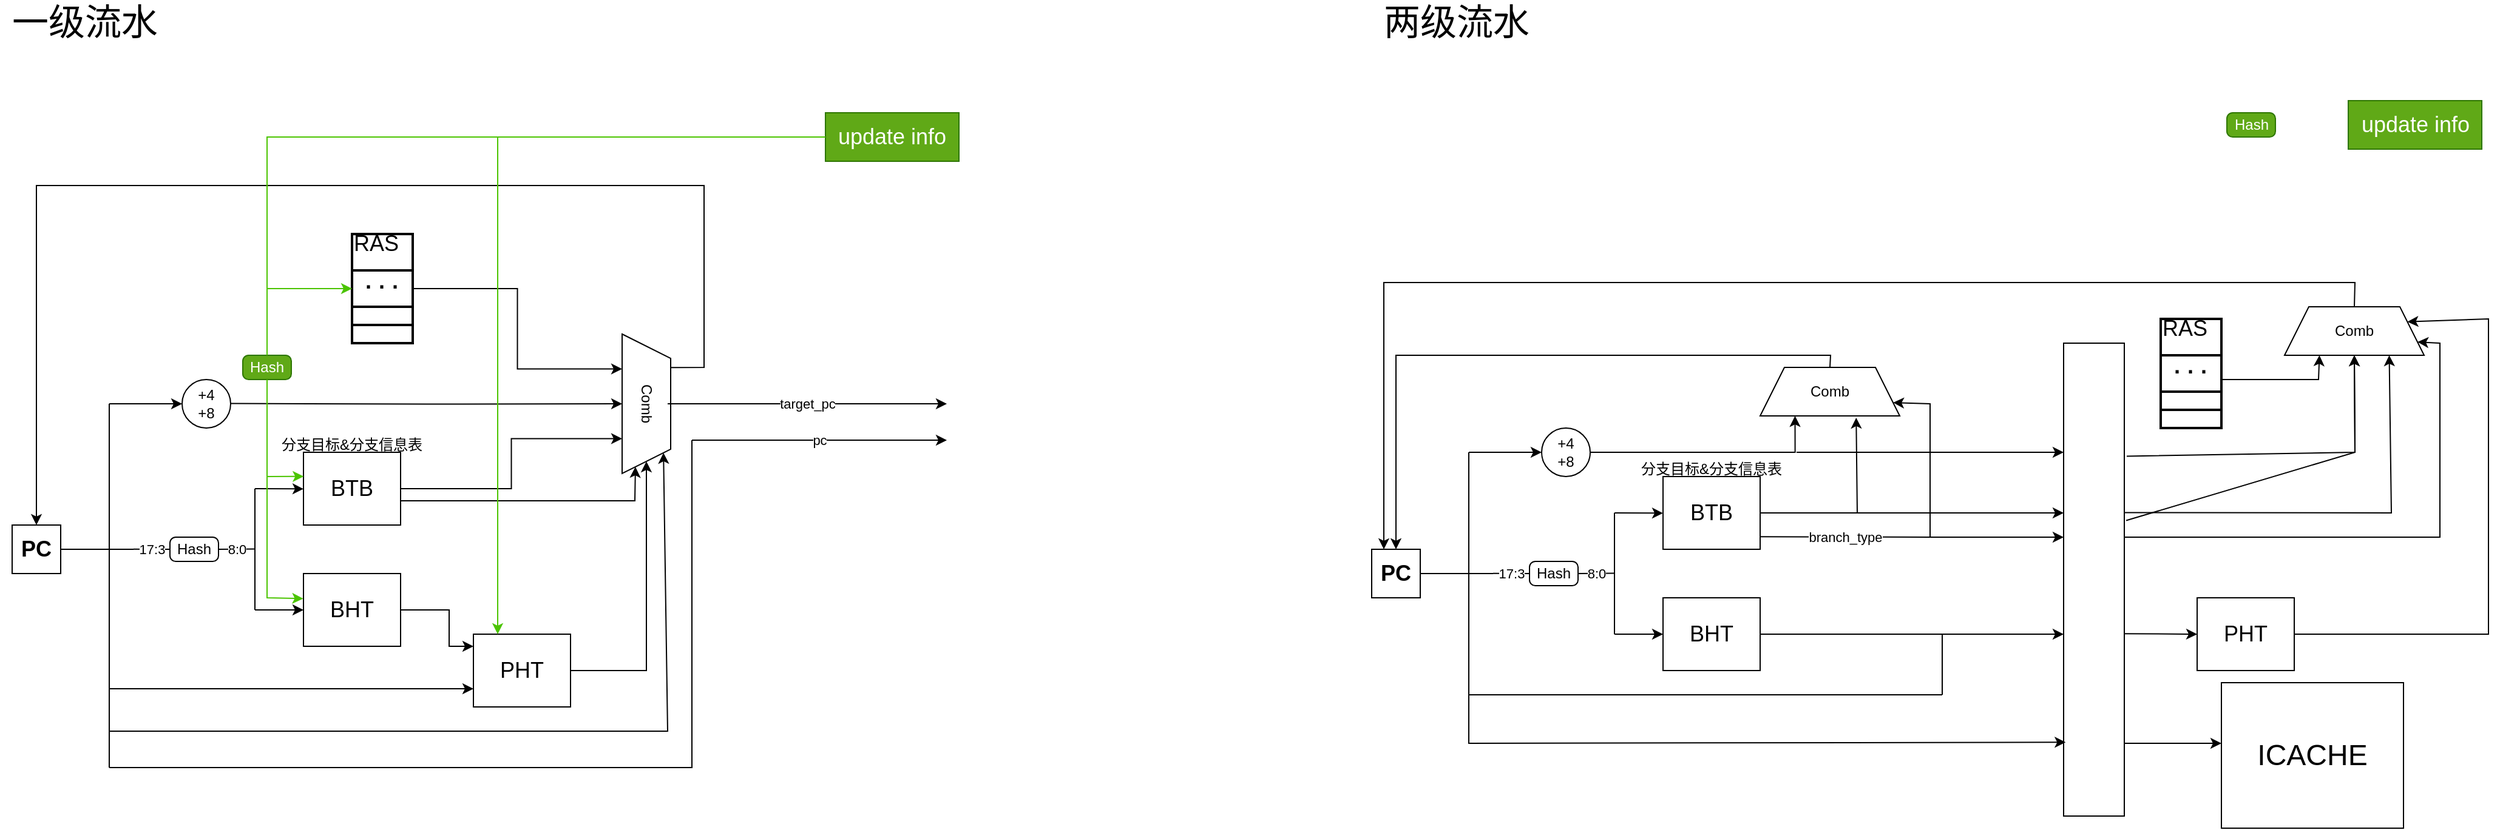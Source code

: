 <mxfile version="22.0.3" type="device">
  <diagram name="第 1 页" id="RDvXfn9-pOGlmbp0XaH7">
    <mxGraphModel dx="1206" dy="809" grid="1" gridSize="10" guides="1" tooltips="1" connect="1" arrows="1" fold="1" page="1" pageScale="1" pageWidth="1169" pageHeight="827" math="0" shadow="0">
      <root>
        <mxCell id="0" />
        <mxCell id="1" parent="0" />
        <mxCell id="-JBlQ_L1YeI0VU0V-A_F-47" value="" style="whiteSpace=wrap;html=1;" parent="1" vertex="1">
          <mxGeometry x="1770" y="330" width="50" height="390" as="geometry" />
        </mxCell>
        <mxCell id="ndIC5I_AzJB35ycjIniY-1" value="Hash" style="rounded=1;whiteSpace=wrap;html=1;arcSize=24;" parent="1" vertex="1">
          <mxGeometry x="210" y="490" width="40" height="20" as="geometry" />
        </mxCell>
        <mxCell id="lLi_zGoqGOGHD6lAQ_5c-2" value="PC" style="rounded=0;whiteSpace=wrap;html=1;fontSize=18;fontStyle=1" parent="1" vertex="1">
          <mxGeometry x="80" y="480" width="40" height="40" as="geometry" />
        </mxCell>
        <mxCell id="UtAcnQN8ZZuXLheafs30-14" style="edgeStyle=orthogonalEdgeStyle;rounded=0;orthogonalLoop=1;jettySize=auto;html=1;entryX=0.75;entryY=1;entryDx=0;entryDy=0;" parent="1" source="lLi_zGoqGOGHD6lAQ_5c-4" target="lLi_zGoqGOGHD6lAQ_5c-93" edge="1">
          <mxGeometry relative="1" as="geometry" />
        </mxCell>
        <mxCell id="lLi_zGoqGOGHD6lAQ_5c-4" value="BTB" style="rounded=0;whiteSpace=wrap;html=1;fontSize=18;" parent="1" vertex="1">
          <mxGeometry x="320" y="420" width="80" height="60" as="geometry" />
        </mxCell>
        <mxCell id="lLi_zGoqGOGHD6lAQ_5c-6" value="BHT" style="rounded=0;whiteSpace=wrap;html=1;fontSize=18;" parent="1" vertex="1">
          <mxGeometry x="320" y="520" width="80" height="60" as="geometry" />
        </mxCell>
        <mxCell id="lLi_zGoqGOGHD6lAQ_5c-13" value="8:0" style="endArrow=none;html=1;rounded=0;exitX=1;exitY=0.5;exitDx=0;exitDy=0;" parent="1" source="ndIC5I_AzJB35ycjIniY-1" edge="1">
          <mxGeometry width="50" height="50" relative="1" as="geometry">
            <mxPoint x="230" y="500" as="sourcePoint" />
            <mxPoint x="280" y="499.71" as="targetPoint" />
          </mxGeometry>
        </mxCell>
        <mxCell id="lLi_zGoqGOGHD6lAQ_5c-67" value="" style="group" parent="1" vertex="1" connectable="0">
          <mxGeometry x="360" y="240" width="50" height="90" as="geometry" />
        </mxCell>
        <mxCell id="lLi_zGoqGOGHD6lAQ_5c-61" value="" style="rounded=0;whiteSpace=wrap;html=1;fontSize=18;strokeWidth=2;" parent="lLi_zGoqGOGHD6lAQ_5c-67" vertex="1">
          <mxGeometry width="50" height="90" as="geometry" />
        </mxCell>
        <mxCell id="lLi_zGoqGOGHD6lAQ_5c-62" value="" style="edgeStyle=none;orthogonalLoop=1;jettySize=auto;html=1;rounded=0;endArrow=none;endFill=0;strokeWidth=2;" parent="lLi_zGoqGOGHD6lAQ_5c-67" edge="1">
          <mxGeometry width="80" relative="1" as="geometry">
            <mxPoint y="60.0" as="sourcePoint" />
            <mxPoint x="50" y="60.0" as="targetPoint" />
            <Array as="points" />
          </mxGeometry>
        </mxCell>
        <mxCell id="lLi_zGoqGOGHD6lAQ_5c-63" value="" style="edgeStyle=none;orthogonalLoop=1;jettySize=auto;html=1;rounded=0;endArrow=none;endFill=0;strokeWidth=2;" parent="lLi_zGoqGOGHD6lAQ_5c-67" edge="1">
          <mxGeometry width="80" relative="1" as="geometry">
            <mxPoint y="75.0" as="sourcePoint" />
            <mxPoint x="50" y="75.0" as="targetPoint" />
            <Array as="points" />
          </mxGeometry>
        </mxCell>
        <mxCell id="lLi_zGoqGOGHD6lAQ_5c-64" value="" style="edgeStyle=none;orthogonalLoop=1;jettySize=auto;html=1;rounded=0;endArrow=none;endFill=0;strokeWidth=2;" parent="lLi_zGoqGOGHD6lAQ_5c-67" edge="1">
          <mxGeometry width="80" relative="1" as="geometry">
            <mxPoint y="30.0" as="sourcePoint" />
            <mxPoint x="50" y="30.0" as="targetPoint" />
            <Array as="points" />
          </mxGeometry>
        </mxCell>
        <mxCell id="lLi_zGoqGOGHD6lAQ_5c-68" value="&lt;font style=&quot;font-size: 18px;&quot;&gt;RAS&lt;/font&gt;" style="text;strokeColor=none;align=center;fillColor=none;html=1;verticalAlign=middle;whiteSpace=wrap;rounded=0;" parent="lLi_zGoqGOGHD6lAQ_5c-67" vertex="1">
          <mxGeometry width="40" height="15.0" as="geometry" />
        </mxCell>
        <mxCell id="lLi_zGoqGOGHD6lAQ_5c-69" value="&lt;b style=&quot;font-size: 18px;&quot;&gt;&lt;font style=&quot;font-size: 18px;&quot;&gt;· · ·&lt;/font&gt;&lt;/b&gt;" style="text;align=center;html=1;verticalAlign=middle;whiteSpace=wrap;rounded=0;fontSize=18;" parent="lLi_zGoqGOGHD6lAQ_5c-67" vertex="1">
          <mxGeometry x="10" y="40" width="30" height="8" as="geometry" />
        </mxCell>
        <mxCell id="lLi_zGoqGOGHD6lAQ_5c-93" value="Comb" style="shape=trapezoid;perimeter=trapezoidPerimeter;whiteSpace=wrap;html=1;fixedSize=1;size=20;rotation=90;" parent="1" vertex="1">
          <mxGeometry x="545" y="360" width="115" height="40" as="geometry" />
        </mxCell>
        <mxCell id="UtAcnQN8ZZuXLheafs30-15" style="edgeStyle=orthogonalEdgeStyle;rounded=0;orthogonalLoop=1;jettySize=auto;html=1;entryX=1;entryY=0.5;entryDx=0;entryDy=0;" parent="1" source="lLi_zGoqGOGHD6lAQ_5c-103" target="lLi_zGoqGOGHD6lAQ_5c-93" edge="1">
          <mxGeometry relative="1" as="geometry" />
        </mxCell>
        <mxCell id="lLi_zGoqGOGHD6lAQ_5c-103" value="&lt;font style=&quot;font-size: 18px;&quot;&gt;PHT&lt;/font&gt;" style="rounded=0;whiteSpace=wrap;html=1;fontSize=18;" parent="1" vertex="1">
          <mxGeometry x="460" y="570" width="80" height="60" as="geometry" />
        </mxCell>
        <mxCell id="lLi_zGoqGOGHD6lAQ_5c-113" value="分支目标&amp;amp;分支信息表" style="text;strokeColor=none;align=center;fillColor=none;html=1;verticalAlign=middle;whiteSpace=wrap;rounded=0;" parent="1" vertex="1">
          <mxGeometry x="300" y="404" width="120" height="20" as="geometry" />
        </mxCell>
        <mxCell id="lLi_zGoqGOGHD6lAQ_5c-128" value="&lt;font style=&quot;font-size: 18px;&quot;&gt;update info&lt;/font&gt;" style="whiteSpace=wrap;html=1;fillColor=#60a917;fontColor=#ffffff;strokeColor=#2D7600;" parent="1" vertex="1">
          <mxGeometry x="750" y="140" width="110" height="40" as="geometry" />
        </mxCell>
        <mxCell id="lLi_zGoqGOGHD6lAQ_5c-138" value="Hash" style="rounded=1;whiteSpace=wrap;html=1;arcSize=24;fillColor=#60a917;fontColor=#ffffff;strokeColor=#2D7600;" parent="1" vertex="1">
          <mxGeometry x="270" y="340" width="40" height="20" as="geometry" />
        </mxCell>
        <mxCell id="ndIC5I_AzJB35ycjIniY-2" value="17:3" style="edgeStyle=none;orthogonalLoop=1;jettySize=auto;html=1;rounded=0;endArrow=none;endFill=0;entryX=0;entryY=0.5;entryDx=0;entryDy=0;" parent="1" target="ndIC5I_AzJB35ycjIniY-1" edge="1">
          <mxGeometry width="80" relative="1" as="geometry">
            <mxPoint x="180" y="499.93" as="sourcePoint" />
            <mxPoint x="200" y="499.93" as="targetPoint" />
            <Array as="points" />
          </mxGeometry>
        </mxCell>
        <mxCell id="UtAcnQN8ZZuXLheafs30-2" value="" style="edgeStyle=none;orthogonalLoop=1;jettySize=auto;html=1;rounded=0;endArrow=none;endFill=0;" parent="1" edge="1">
          <mxGeometry width="80" relative="1" as="geometry">
            <mxPoint x="160" y="500" as="sourcePoint" />
            <mxPoint x="180" y="500" as="targetPoint" />
            <Array as="points" />
          </mxGeometry>
        </mxCell>
        <mxCell id="UtAcnQN8ZZuXLheafs30-3" value="" style="edgeStyle=none;orthogonalLoop=1;jettySize=auto;html=1;rounded=0;endArrow=none;endFill=0;" parent="1" edge="1">
          <mxGeometry width="80" relative="1" as="geometry">
            <mxPoint x="280" y="550" as="sourcePoint" />
            <mxPoint x="280" y="450" as="targetPoint" />
            <Array as="points" />
          </mxGeometry>
        </mxCell>
        <mxCell id="UtAcnQN8ZZuXLheafs30-4" value="" style="edgeStyle=none;orthogonalLoop=1;jettySize=auto;html=1;rounded=0;entryX=0;entryY=0.5;entryDx=0;entryDy=0;" parent="1" target="lLi_zGoqGOGHD6lAQ_5c-6" edge="1">
          <mxGeometry width="80" relative="1" as="geometry">
            <mxPoint x="280" y="550" as="sourcePoint" />
            <mxPoint x="250" y="549.6" as="targetPoint" />
            <Array as="points" />
          </mxGeometry>
        </mxCell>
        <mxCell id="UtAcnQN8ZZuXLheafs30-5" value="" style="edgeStyle=none;orthogonalLoop=1;jettySize=auto;html=1;rounded=0;entryX=0;entryY=0.5;entryDx=0;entryDy=0;" parent="1" edge="1">
          <mxGeometry width="80" relative="1" as="geometry">
            <mxPoint x="280" y="450" as="sourcePoint" />
            <mxPoint x="320" y="450.2" as="targetPoint" />
            <Array as="points" />
          </mxGeometry>
        </mxCell>
        <mxCell id="UtAcnQN8ZZuXLheafs30-6" value="" style="edgeStyle=none;orthogonalLoop=1;jettySize=auto;html=1;rounded=0;endArrow=none;endFill=0;" parent="1" edge="1">
          <mxGeometry width="80" relative="1" as="geometry">
            <mxPoint x="160" y="500" as="sourcePoint" />
            <mxPoint x="120" y="500" as="targetPoint" />
            <Array as="points" />
          </mxGeometry>
        </mxCell>
        <mxCell id="UtAcnQN8ZZuXLheafs30-7" value="" style="edgeStyle=none;orthogonalLoop=1;jettySize=auto;html=1;rounded=0;endArrow=none;endFill=0;" parent="1" edge="1">
          <mxGeometry width="80" relative="1" as="geometry">
            <mxPoint x="160" y="380" as="sourcePoint" />
            <mxPoint x="160" y="680" as="targetPoint" />
            <Array as="points" />
          </mxGeometry>
        </mxCell>
        <mxCell id="UtAcnQN8ZZuXLheafs30-8" value="" style="edgeStyle=none;orthogonalLoop=1;jettySize=auto;html=1;rounded=0;" parent="1" edge="1">
          <mxGeometry width="80" relative="1" as="geometry">
            <mxPoint x="400" y="550" as="sourcePoint" />
            <mxPoint x="460" y="580" as="targetPoint" />
            <Array as="points">
              <mxPoint x="440" y="550" />
              <mxPoint x="440" y="580" />
            </Array>
          </mxGeometry>
        </mxCell>
        <mxCell id="UtAcnQN8ZZuXLheafs30-10" value="" style="edgeStyle=none;orthogonalLoop=1;jettySize=auto;html=1;rounded=0;" parent="1" edge="1">
          <mxGeometry width="80" relative="1" as="geometry">
            <mxPoint x="160" y="380" as="sourcePoint" />
            <mxPoint x="220" y="380" as="targetPoint" />
            <Array as="points" />
          </mxGeometry>
        </mxCell>
        <mxCell id="UtAcnQN8ZZuXLheafs30-12" style="edgeStyle=orthogonalEdgeStyle;rounded=0;orthogonalLoop=1;jettySize=auto;html=1;entryX=0.5;entryY=1;entryDx=0;entryDy=0;" parent="1" target="lLi_zGoqGOGHD6lAQ_5c-93" edge="1">
          <mxGeometry relative="1" as="geometry">
            <mxPoint x="580" y="379.75" as="targetPoint" />
            <mxPoint x="260" y="379.75" as="sourcePoint" />
          </mxGeometry>
        </mxCell>
        <mxCell id="UtAcnQN8ZZuXLheafs30-11" value="+4&lt;br&gt;+8" style="ellipse;whiteSpace=wrap;html=1;aspect=fixed;" parent="1" vertex="1">
          <mxGeometry x="220" y="360" width="40" height="40" as="geometry" />
        </mxCell>
        <mxCell id="UtAcnQN8ZZuXLheafs30-13" style="edgeStyle=orthogonalEdgeStyle;rounded=0;orthogonalLoop=1;jettySize=auto;html=1;entryX=0.25;entryY=1;entryDx=0;entryDy=0;" parent="1" source="lLi_zGoqGOGHD6lAQ_5c-61" target="lLi_zGoqGOGHD6lAQ_5c-93" edge="1">
          <mxGeometry relative="1" as="geometry" />
        </mxCell>
        <mxCell id="UtAcnQN8ZZuXLheafs30-16" value="" style="edgeStyle=none;orthogonalLoop=1;jettySize=auto;html=1;rounded=0;entryX=1;entryY=0.75;entryDx=0;entryDy=0;" parent="1" target="lLi_zGoqGOGHD6lAQ_5c-93" edge="1">
          <mxGeometry width="80" relative="1" as="geometry">
            <mxPoint x="400" y="460" as="sourcePoint" />
            <mxPoint x="480" y="460" as="targetPoint" />
            <Array as="points">
              <mxPoint x="593" y="460" />
            </Array>
          </mxGeometry>
        </mxCell>
        <mxCell id="UtAcnQN8ZZuXLheafs30-17" value="" style="edgeStyle=none;orthogonalLoop=1;jettySize=auto;html=1;rounded=0;entryX=1;entryY=0;entryDx=0;entryDy=0;" parent="1" target="lLi_zGoqGOGHD6lAQ_5c-93" edge="1">
          <mxGeometry width="80" relative="1" as="geometry">
            <mxPoint x="160" y="650" as="sourcePoint" />
            <mxPoint x="170" y="630" as="targetPoint" />
            <Array as="points">
              <mxPoint x="620" y="650" />
            </Array>
          </mxGeometry>
        </mxCell>
        <mxCell id="UtAcnQN8ZZuXLheafs30-19" value="" style="edgeStyle=none;orthogonalLoop=1;jettySize=auto;html=1;rounded=0;exitX=0.24;exitY=-0.012;exitDx=0;exitDy=0;entryX=0.5;entryY=0;entryDx=0;entryDy=0;exitPerimeter=0;" parent="1" source="lLi_zGoqGOGHD6lAQ_5c-93" target="lLi_zGoqGOGHD6lAQ_5c-2" edge="1">
          <mxGeometry width="80" relative="1" as="geometry">
            <mxPoint x="650" y="430" as="sourcePoint" />
            <mxPoint x="100" y="340" as="targetPoint" />
            <Array as="points">
              <mxPoint x="650" y="350" />
              <mxPoint x="650" y="200" />
              <mxPoint x="100" y="200" />
            </Array>
          </mxGeometry>
        </mxCell>
        <mxCell id="UtAcnQN8ZZuXLheafs30-20" value="" style="endArrow=classic;html=1;rounded=0;fillColor=#a20025;strokeColor=#6F0000;strokeWidth=5;exitX=0.5;exitY=0.75;exitDx=0;exitDy=0;exitPerimeter=0;opacity=0;" parent="1" source="lLi_zGoqGOGHD6lAQ_5c-2" edge="1">
          <mxGeometry width="50" height="50" relative="1" as="geometry">
            <mxPoint x="100" y="500" as="sourcePoint" />
            <mxPoint x="110" y="510" as="targetPoint" />
            <Array as="points">
              <mxPoint x="290" y="510" />
              <mxPoint x="290" y="560" />
              <mxPoint x="450" y="560" />
              <mxPoint x="450" y="610" />
              <mxPoint x="610" y="610" />
              <mxPoint x="610" y="360" />
              <mxPoint x="660" y="360" />
              <mxPoint x="660" y="210" />
              <mxPoint x="110" y="210" />
            </Array>
          </mxGeometry>
        </mxCell>
        <mxCell id="UtAcnQN8ZZuXLheafs30-23" value="" style="edgeStyle=none;orthogonalLoop=1;jettySize=auto;html=1;rounded=0;exitX=0;exitY=0.5;exitDx=0;exitDy=0;entryX=0;entryY=0.5;entryDx=0;entryDy=0;fillColor=#60a917;strokeColor=#4BC400;" parent="1" source="lLi_zGoqGOGHD6lAQ_5c-128" target="lLi_zGoqGOGHD6lAQ_5c-61" edge="1">
          <mxGeometry width="80" relative="1" as="geometry">
            <mxPoint x="580" y="140" as="sourcePoint" />
            <mxPoint x="290" y="320" as="targetPoint" />
            <Array as="points">
              <mxPoint x="290" y="160" />
              <mxPoint x="290" y="285" />
            </Array>
          </mxGeometry>
        </mxCell>
        <mxCell id="UtAcnQN8ZZuXLheafs30-24" value="" style="edgeStyle=none;orthogonalLoop=1;jettySize=auto;html=1;rounded=0;entryX=0.002;entryY=0.332;entryDx=0;entryDy=0;entryPerimeter=0;fillColor=#60a917;strokeColor=#4BC400;" parent="1" target="lLi_zGoqGOGHD6lAQ_5c-4" edge="1">
          <mxGeometry width="80" relative="1" as="geometry">
            <mxPoint x="290" y="360" as="sourcePoint" />
            <mxPoint x="390" y="310" as="targetPoint" />
            <Array as="points">
              <mxPoint x="290" y="440" />
            </Array>
          </mxGeometry>
        </mxCell>
        <mxCell id="UtAcnQN8ZZuXLheafs30-25" value="" style="edgeStyle=none;orthogonalLoop=1;jettySize=auto;html=1;rounded=0;entryX=-0.003;entryY=0.344;entryDx=0;entryDy=0;entryPerimeter=0;fillColor=#60a917;strokeColor=#4BC400;" parent="1" target="lLi_zGoqGOGHD6lAQ_5c-6" edge="1">
          <mxGeometry width="80" relative="1" as="geometry">
            <mxPoint x="290" y="440" as="sourcePoint" />
            <mxPoint x="330" y="450" as="targetPoint" />
            <Array as="points">
              <mxPoint x="290" y="540" />
            </Array>
          </mxGeometry>
        </mxCell>
        <mxCell id="UtAcnQN8ZZuXLheafs30-26" value="" style="edgeStyle=none;orthogonalLoop=1;jettySize=auto;html=1;rounded=0;entryX=0.25;entryY=0;entryDx=0;entryDy=0;fillColor=#60a917;strokeColor=#4BC400;" parent="1" target="lLi_zGoqGOGHD6lAQ_5c-103" edge="1">
          <mxGeometry width="80" relative="1" as="geometry">
            <mxPoint x="480" y="160" as="sourcePoint" />
            <mxPoint x="370" y="295" as="targetPoint" />
            <Array as="points" />
          </mxGeometry>
        </mxCell>
        <mxCell id="UtAcnQN8ZZuXLheafs30-27" value="target_pc" style="edgeStyle=none;orthogonalLoop=1;jettySize=auto;html=1;rounded=0;" parent="1" edge="1">
          <mxGeometry width="80" relative="1" as="geometry">
            <mxPoint x="620" y="380" as="sourcePoint" />
            <mxPoint x="850" y="380" as="targetPoint" />
            <Array as="points" />
          </mxGeometry>
        </mxCell>
        <mxCell id="UtAcnQN8ZZuXLheafs30-28" value="" style="edgeStyle=none;orthogonalLoop=1;jettySize=auto;html=1;rounded=0;endArrow=none;endFill=0;" parent="1" edge="1">
          <mxGeometry width="80" relative="1" as="geometry">
            <mxPoint x="160" y="680" as="sourcePoint" />
            <mxPoint x="640" y="410" as="targetPoint" />
            <Array as="points">
              <mxPoint x="640" y="680" />
            </Array>
          </mxGeometry>
        </mxCell>
        <mxCell id="UtAcnQN8ZZuXLheafs30-30" value="" style="edgeStyle=none;orthogonalLoop=1;jettySize=auto;html=1;rounded=0;endArrow=classic;endFill=1;entryX=0;entryY=0.75;entryDx=0;entryDy=0;" parent="1" target="lLi_zGoqGOGHD6lAQ_5c-103" edge="1">
          <mxGeometry width="80" relative="1" as="geometry">
            <mxPoint x="160" y="615" as="sourcePoint" />
            <mxPoint x="240" y="610" as="targetPoint" />
            <Array as="points" />
          </mxGeometry>
        </mxCell>
        <mxCell id="UtAcnQN8ZZuXLheafs30-31" value="pc" style="edgeStyle=none;orthogonalLoop=1;jettySize=auto;html=1;rounded=0;" parent="1" edge="1">
          <mxGeometry width="80" relative="1" as="geometry">
            <mxPoint x="640" y="410" as="sourcePoint" />
            <mxPoint x="850" y="410" as="targetPoint" />
            <Array as="points" />
          </mxGeometry>
        </mxCell>
        <mxCell id="ucKbbgJoVx4Ek9WTJv-t-1" value="" style="edgeStyle=none;orthogonalLoop=1;jettySize=auto;html=1;rounded=0;entryX=0.5;entryY=0;entryDx=0;entryDy=0;fillColor=#60a917;strokeColor=#4BC400;endArrow=none;endFill=0;" parent="1" target="lLi_zGoqGOGHD6lAQ_5c-138" edge="1">
          <mxGeometry width="80" relative="1" as="geometry">
            <mxPoint x="290" y="280" as="sourcePoint" />
            <mxPoint x="375" y="380" as="targetPoint" />
            <Array as="points" />
          </mxGeometry>
        </mxCell>
        <mxCell id="-JBlQ_L1YeI0VU0V-A_F-1" value="&lt;font style=&quot;font-size: 30px;&quot;&gt;一级流水&lt;/font&gt;" style="text;strokeColor=none;align=center;fillColor=none;html=1;verticalAlign=middle;whiteSpace=wrap;rounded=0;" parent="1" vertex="1">
          <mxGeometry x="70" y="50" width="140" height="30" as="geometry" />
        </mxCell>
        <mxCell id="-JBlQ_L1YeI0VU0V-A_F-2" value="Hash" style="rounded=1;whiteSpace=wrap;html=1;arcSize=24;" parent="1" vertex="1">
          <mxGeometry x="1330" y="510" width="40" height="20" as="geometry" />
        </mxCell>
        <mxCell id="-JBlQ_L1YeI0VU0V-A_F-3" value="PC" style="rounded=0;whiteSpace=wrap;html=1;fontSize=18;fontStyle=1" parent="1" vertex="1">
          <mxGeometry x="1200" y="500" width="40" height="40" as="geometry" />
        </mxCell>
        <mxCell id="-JBlQ_L1YeI0VU0V-A_F-5" value="BTB" style="rounded=0;whiteSpace=wrap;html=1;fontSize=18;" parent="1" vertex="1">
          <mxGeometry x="1440" y="440" width="80" height="60" as="geometry" />
        </mxCell>
        <mxCell id="-JBlQ_L1YeI0VU0V-A_F-6" value="BHT" style="rounded=0;whiteSpace=wrap;html=1;fontSize=18;" parent="1" vertex="1">
          <mxGeometry x="1440" y="540" width="80" height="60" as="geometry" />
        </mxCell>
        <mxCell id="-JBlQ_L1YeI0VU0V-A_F-7" value="8:0" style="endArrow=none;html=1;rounded=0;exitX=1;exitY=0.5;exitDx=0;exitDy=0;" parent="1" source="-JBlQ_L1YeI0VU0V-A_F-2" edge="1">
          <mxGeometry width="50" height="50" relative="1" as="geometry">
            <mxPoint x="1350" y="520" as="sourcePoint" />
            <mxPoint x="1400" y="519.71" as="targetPoint" />
          </mxGeometry>
        </mxCell>
        <mxCell id="-JBlQ_L1YeI0VU0V-A_F-8" value="" style="group" parent="1" vertex="1" connectable="0">
          <mxGeometry x="1850" y="310" width="50" height="90" as="geometry" />
        </mxCell>
        <mxCell id="-JBlQ_L1YeI0VU0V-A_F-9" value="" style="rounded=0;whiteSpace=wrap;html=1;fontSize=18;strokeWidth=2;" parent="-JBlQ_L1YeI0VU0V-A_F-8" vertex="1">
          <mxGeometry width="50" height="90" as="geometry" />
        </mxCell>
        <mxCell id="-JBlQ_L1YeI0VU0V-A_F-10" value="" style="edgeStyle=none;orthogonalLoop=1;jettySize=auto;html=1;rounded=0;endArrow=none;endFill=0;strokeWidth=2;" parent="-JBlQ_L1YeI0VU0V-A_F-8" edge="1">
          <mxGeometry width="80" relative="1" as="geometry">
            <mxPoint y="60.0" as="sourcePoint" />
            <mxPoint x="50" y="60.0" as="targetPoint" />
            <Array as="points" />
          </mxGeometry>
        </mxCell>
        <mxCell id="-JBlQ_L1YeI0VU0V-A_F-11" value="" style="edgeStyle=none;orthogonalLoop=1;jettySize=auto;html=1;rounded=0;endArrow=none;endFill=0;strokeWidth=2;" parent="-JBlQ_L1YeI0VU0V-A_F-8" edge="1">
          <mxGeometry width="80" relative="1" as="geometry">
            <mxPoint y="75.0" as="sourcePoint" />
            <mxPoint x="50" y="75.0" as="targetPoint" />
            <Array as="points" />
          </mxGeometry>
        </mxCell>
        <mxCell id="-JBlQ_L1YeI0VU0V-A_F-12" value="" style="edgeStyle=none;orthogonalLoop=1;jettySize=auto;html=1;rounded=0;endArrow=none;endFill=0;strokeWidth=2;" parent="-JBlQ_L1YeI0VU0V-A_F-8" edge="1">
          <mxGeometry width="80" relative="1" as="geometry">
            <mxPoint y="30.0" as="sourcePoint" />
            <mxPoint x="50" y="30.0" as="targetPoint" />
            <Array as="points" />
          </mxGeometry>
        </mxCell>
        <mxCell id="-JBlQ_L1YeI0VU0V-A_F-13" value="&lt;font style=&quot;font-size: 18px;&quot;&gt;RAS&lt;/font&gt;" style="text;strokeColor=none;align=center;fillColor=none;html=1;verticalAlign=middle;whiteSpace=wrap;rounded=0;" parent="-JBlQ_L1YeI0VU0V-A_F-8" vertex="1">
          <mxGeometry width="40" height="15.0" as="geometry" />
        </mxCell>
        <mxCell id="-JBlQ_L1YeI0VU0V-A_F-14" value="&lt;b style=&quot;font-size: 18px;&quot;&gt;&lt;font style=&quot;font-size: 18px;&quot;&gt;· · ·&lt;/font&gt;&lt;/b&gt;" style="text;align=center;html=1;verticalAlign=middle;whiteSpace=wrap;rounded=0;fontSize=18;" parent="-JBlQ_L1YeI0VU0V-A_F-8" vertex="1">
          <mxGeometry x="10" y="40" width="30" height="8" as="geometry" />
        </mxCell>
        <mxCell id="-JBlQ_L1YeI0VU0V-A_F-15" value="Comb" style="shape=trapezoid;perimeter=trapezoidPerimeter;whiteSpace=wrap;html=1;fixedSize=1;size=20;rotation=0;" parent="1" vertex="1">
          <mxGeometry x="1520" y="350" width="115" height="40" as="geometry" />
        </mxCell>
        <mxCell id="-JBlQ_L1YeI0VU0V-A_F-17" value="&lt;font style=&quot;font-size: 18px;&quot;&gt;PHT&lt;/font&gt;" style="rounded=0;whiteSpace=wrap;html=1;fontSize=18;" parent="1" vertex="1">
          <mxGeometry x="1880" y="540" width="80" height="60" as="geometry" />
        </mxCell>
        <mxCell id="-JBlQ_L1YeI0VU0V-A_F-18" value="分支目标&amp;amp;分支信息表" style="text;strokeColor=none;align=center;fillColor=none;html=1;verticalAlign=middle;whiteSpace=wrap;rounded=0;" parent="1" vertex="1">
          <mxGeometry x="1420" y="424" width="120" height="20" as="geometry" />
        </mxCell>
        <mxCell id="-JBlQ_L1YeI0VU0V-A_F-19" value="&lt;font style=&quot;font-size: 18px;&quot;&gt;update info&lt;/font&gt;" style="whiteSpace=wrap;html=1;fillColor=#60a917;fontColor=#ffffff;strokeColor=#2D7600;" parent="1" vertex="1">
          <mxGeometry x="2004.5" y="130" width="110" height="40" as="geometry" />
        </mxCell>
        <mxCell id="-JBlQ_L1YeI0VU0V-A_F-20" value="Hash" style="rounded=1;whiteSpace=wrap;html=1;arcSize=24;fillColor=#60a917;fontColor=#ffffff;strokeColor=#2D7600;" parent="1" vertex="1">
          <mxGeometry x="1904.5" y="140" width="40" height="20" as="geometry" />
        </mxCell>
        <mxCell id="-JBlQ_L1YeI0VU0V-A_F-21" value="17:3" style="edgeStyle=none;orthogonalLoop=1;jettySize=auto;html=1;rounded=0;endArrow=none;endFill=0;entryX=0;entryY=0.5;entryDx=0;entryDy=0;" parent="1" target="-JBlQ_L1YeI0VU0V-A_F-2" edge="1">
          <mxGeometry width="80" relative="1" as="geometry">
            <mxPoint x="1300" y="519.93" as="sourcePoint" />
            <mxPoint x="1320" y="519.93" as="targetPoint" />
            <Array as="points" />
          </mxGeometry>
        </mxCell>
        <mxCell id="-JBlQ_L1YeI0VU0V-A_F-22" value="" style="edgeStyle=none;orthogonalLoop=1;jettySize=auto;html=1;rounded=0;endArrow=none;endFill=0;" parent="1" edge="1">
          <mxGeometry width="80" relative="1" as="geometry">
            <mxPoint x="1280" y="520" as="sourcePoint" />
            <mxPoint x="1300" y="520" as="targetPoint" />
            <Array as="points" />
          </mxGeometry>
        </mxCell>
        <mxCell id="-JBlQ_L1YeI0VU0V-A_F-23" value="" style="edgeStyle=none;orthogonalLoop=1;jettySize=auto;html=1;rounded=0;endArrow=none;endFill=0;" parent="1" edge="1">
          <mxGeometry width="80" relative="1" as="geometry">
            <mxPoint x="1400" y="570" as="sourcePoint" />
            <mxPoint x="1400" y="470" as="targetPoint" />
            <Array as="points" />
          </mxGeometry>
        </mxCell>
        <mxCell id="-JBlQ_L1YeI0VU0V-A_F-24" value="" style="edgeStyle=none;orthogonalLoop=1;jettySize=auto;html=1;rounded=0;entryX=0;entryY=0.5;entryDx=0;entryDy=0;" parent="1" target="-JBlQ_L1YeI0VU0V-A_F-6" edge="1">
          <mxGeometry width="80" relative="1" as="geometry">
            <mxPoint x="1400" y="570" as="sourcePoint" />
            <mxPoint x="1370" y="569.6" as="targetPoint" />
            <Array as="points" />
          </mxGeometry>
        </mxCell>
        <mxCell id="-JBlQ_L1YeI0VU0V-A_F-25" value="" style="edgeStyle=none;orthogonalLoop=1;jettySize=auto;html=1;rounded=0;entryX=0;entryY=0.5;entryDx=0;entryDy=0;" parent="1" edge="1">
          <mxGeometry width="80" relative="1" as="geometry">
            <mxPoint x="1400" y="470" as="sourcePoint" />
            <mxPoint x="1440" y="470.2" as="targetPoint" />
            <Array as="points" />
          </mxGeometry>
        </mxCell>
        <mxCell id="-JBlQ_L1YeI0VU0V-A_F-26" value="" style="edgeStyle=none;orthogonalLoop=1;jettySize=auto;html=1;rounded=0;endArrow=none;endFill=0;" parent="1" edge="1">
          <mxGeometry width="80" relative="1" as="geometry">
            <mxPoint x="1280" y="520" as="sourcePoint" />
            <mxPoint x="1240" y="520" as="targetPoint" />
            <Array as="points" />
          </mxGeometry>
        </mxCell>
        <mxCell id="-JBlQ_L1YeI0VU0V-A_F-27" value="" style="edgeStyle=none;orthogonalLoop=1;jettySize=auto;html=1;rounded=0;endArrow=none;endFill=0;" parent="1" edge="1">
          <mxGeometry width="80" relative="1" as="geometry">
            <mxPoint x="1280" y="420" as="sourcePoint" />
            <mxPoint x="1280" y="620" as="targetPoint" />
            <Array as="points" />
          </mxGeometry>
        </mxCell>
        <mxCell id="-JBlQ_L1YeI0VU0V-A_F-28" value="" style="edgeStyle=none;orthogonalLoop=1;jettySize=auto;html=1;rounded=0;endArrow=none;endFill=0;" parent="1" edge="1">
          <mxGeometry width="80" relative="1" as="geometry">
            <mxPoint x="1520" y="570" as="sourcePoint" />
            <mxPoint x="1670" y="620" as="targetPoint" />
            <Array as="points">
              <mxPoint x="1670" y="570" />
            </Array>
          </mxGeometry>
        </mxCell>
        <mxCell id="-JBlQ_L1YeI0VU0V-A_F-29" value="" style="edgeStyle=none;orthogonalLoop=1;jettySize=auto;html=1;rounded=0;" parent="1" edge="1">
          <mxGeometry width="80" relative="1" as="geometry">
            <mxPoint x="1280" y="420" as="sourcePoint" />
            <mxPoint x="1340" y="420" as="targetPoint" />
            <Array as="points" />
          </mxGeometry>
        </mxCell>
        <mxCell id="-JBlQ_L1YeI0VU0V-A_F-58" style="edgeStyle=orthogonalEdgeStyle;rounded=0;orthogonalLoop=1;jettySize=auto;html=1;entryX=0.25;entryY=1;entryDx=0;entryDy=0;" parent="1" source="-JBlQ_L1YeI0VU0V-A_F-31" target="-JBlQ_L1YeI0VU0V-A_F-15" edge="1">
          <mxGeometry relative="1" as="geometry" />
        </mxCell>
        <mxCell id="-JBlQ_L1YeI0VU0V-A_F-31" value="+4&lt;br&gt;+8" style="ellipse;whiteSpace=wrap;html=1;aspect=fixed;" parent="1" vertex="1">
          <mxGeometry x="1340" y="400" width="40" height="40" as="geometry" />
        </mxCell>
        <mxCell id="-JBlQ_L1YeI0VU0V-A_F-35" value="" style="edgeStyle=none;orthogonalLoop=1;jettySize=auto;html=1;rounded=0;exitX=0.5;exitY=0;exitDx=0;exitDy=0;entryX=0.5;entryY=0;entryDx=0;entryDy=0;" parent="1" source="-JBlQ_L1YeI0VU0V-A_F-15" target="-JBlQ_L1YeI0VU0V-A_F-3" edge="1">
          <mxGeometry width="80" relative="1" as="geometry">
            <mxPoint x="1770" y="450" as="sourcePoint" />
            <mxPoint x="1220" y="360" as="targetPoint" />
            <Array as="points">
              <mxPoint x="1578" y="340" />
              <mxPoint x="1220" y="340" />
            </Array>
          </mxGeometry>
        </mxCell>
        <mxCell id="-JBlQ_L1YeI0VU0V-A_F-43" value="" style="edgeStyle=none;orthogonalLoop=1;jettySize=auto;html=1;rounded=0;endArrow=none;endFill=0;" parent="1" edge="1">
          <mxGeometry width="80" relative="1" as="geometry">
            <mxPoint x="1280" y="620" as="sourcePoint" />
            <mxPoint x="1670" y="620" as="targetPoint" />
            <Array as="points" />
          </mxGeometry>
        </mxCell>
        <mxCell id="-JBlQ_L1YeI0VU0V-A_F-49" value="" style="edgeStyle=none;orthogonalLoop=1;jettySize=auto;html=1;rounded=0;" parent="1" edge="1">
          <mxGeometry width="80" relative="1" as="geometry">
            <mxPoint x="1670" y="570.0" as="sourcePoint" />
            <mxPoint x="1770" y="570.0" as="targetPoint" />
            <Array as="points" />
          </mxGeometry>
        </mxCell>
        <mxCell id="-JBlQ_L1YeI0VU0V-A_F-50" value="" style="edgeStyle=none;orthogonalLoop=1;jettySize=auto;html=1;rounded=0;" parent="1" edge="1">
          <mxGeometry width="80" relative="1" as="geometry">
            <mxPoint x="1820" y="569.57" as="sourcePoint" />
            <mxPoint x="1880" y="570" as="targetPoint" />
            <Array as="points" />
          </mxGeometry>
        </mxCell>
        <mxCell id="-JBlQ_L1YeI0VU0V-A_F-51" value="" style="edgeStyle=none;orthogonalLoop=1;jettySize=auto;html=1;rounded=0;" parent="1" edge="1">
          <mxGeometry width="80" relative="1" as="geometry">
            <mxPoint x="1550" y="420" as="sourcePoint" />
            <mxPoint x="1770" y="420" as="targetPoint" />
            <Array as="points" />
          </mxGeometry>
        </mxCell>
        <mxCell id="-JBlQ_L1YeI0VU0V-A_F-52" value="" style="edgeStyle=none;orthogonalLoop=1;jettySize=auto;html=1;rounded=0;exitX=1.031;exitY=0.375;exitDx=0;exitDy=0;exitPerimeter=0;entryX=0.5;entryY=1;entryDx=0;entryDy=0;" parent="1" source="-JBlQ_L1YeI0VU0V-A_F-47" target="-JBlQ_L1YeI0VU0V-A_F-57" edge="1">
          <mxGeometry width="80" relative="1" as="geometry">
            <mxPoint x="1820" y="400" as="sourcePoint" />
            <mxPoint x="2010" y="300" as="targetPoint" />
            <Array as="points">
              <mxPoint x="2010" y="420" />
            </Array>
          </mxGeometry>
        </mxCell>
        <mxCell id="-JBlQ_L1YeI0VU0V-A_F-54" value="" style="edgeStyle=none;orthogonalLoop=1;jettySize=auto;html=1;rounded=0;entryX=0.75;entryY=1;entryDx=0;entryDy=0;" parent="1" target="-JBlQ_L1YeI0VU0V-A_F-57" edge="1">
          <mxGeometry width="80" relative="1" as="geometry">
            <mxPoint x="1820" y="469.71" as="sourcePoint" />
            <mxPoint x="2040" y="300" as="targetPoint" />
            <Array as="points">
              <mxPoint x="2040" y="470" />
            </Array>
          </mxGeometry>
        </mxCell>
        <mxCell id="-JBlQ_L1YeI0VU0V-A_F-55" value="" style="edgeStyle=none;orthogonalLoop=1;jettySize=auto;html=1;rounded=0;" parent="1" edge="1">
          <mxGeometry width="80" relative="1" as="geometry">
            <mxPoint x="1600" y="470" as="sourcePoint" />
            <mxPoint x="1770" y="470" as="targetPoint" />
            <Array as="points" />
          </mxGeometry>
        </mxCell>
        <mxCell id="-JBlQ_L1YeI0VU0V-A_F-56" value="" style="edgeStyle=none;orthogonalLoop=1;jettySize=auto;html=1;rounded=0;entryX=0.25;entryY=1;entryDx=0;entryDy=0;" parent="1" target="-JBlQ_L1YeI0VU0V-A_F-57" edge="1">
          <mxGeometry width="80" relative="1" as="geometry">
            <mxPoint x="1900" y="360" as="sourcePoint" />
            <mxPoint x="1980" y="330" as="targetPoint" />
            <Array as="points">
              <mxPoint x="1980" y="360" />
            </Array>
          </mxGeometry>
        </mxCell>
        <mxCell id="-JBlQ_L1YeI0VU0V-A_F-57" value="Comb" style="shape=trapezoid;perimeter=trapezoidPerimeter;whiteSpace=wrap;html=1;fixedSize=1;size=20;rotation=0;" parent="1" vertex="1">
          <mxGeometry x="1952" y="300" width="115" height="40" as="geometry" />
        </mxCell>
        <mxCell id="-JBlQ_L1YeI0VU0V-A_F-60" value="" style="edgeStyle=none;orthogonalLoop=1;jettySize=auto;html=1;rounded=0;exitX=1;exitY=0.5;exitDx=0;exitDy=0;entryX=0.688;entryY=1.036;entryDx=0;entryDy=0;entryPerimeter=0;" parent="1" source="-JBlQ_L1YeI0VU0V-A_F-5" target="-JBlQ_L1YeI0VU0V-A_F-15" edge="1">
          <mxGeometry width="80" relative="1" as="geometry">
            <mxPoint x="1540" y="470" as="sourcePoint" />
            <mxPoint x="1620" y="470" as="targetPoint" />
            <Array as="points">
              <mxPoint x="1600" y="470" />
            </Array>
          </mxGeometry>
        </mxCell>
        <mxCell id="-JBlQ_L1YeI0VU0V-A_F-61" value="" style="edgeStyle=none;orthogonalLoop=1;jettySize=auto;html=1;rounded=0;entryX=1;entryY=0.75;entryDx=0;entryDy=0;" parent="1" target="-JBlQ_L1YeI0VU0V-A_F-15" edge="1">
          <mxGeometry width="80" relative="1" as="geometry">
            <mxPoint x="1660" y="490" as="sourcePoint" />
            <mxPoint x="1670" y="390" as="targetPoint" />
            <Array as="points">
              <mxPoint x="1660" y="485" />
              <mxPoint x="1660" y="380" />
            </Array>
          </mxGeometry>
        </mxCell>
        <mxCell id="-JBlQ_L1YeI0VU0V-A_F-62" value="branch_type" style="edgeStyle=none;orthogonalLoop=1;jettySize=auto;html=1;rounded=0;endArrow=none;endFill=0;" parent="1" edge="1">
          <mxGeometry width="80" relative="1" as="geometry">
            <mxPoint x="1520" y="489.6" as="sourcePoint" />
            <mxPoint x="1660" y="490" as="targetPoint" />
            <Array as="points" />
          </mxGeometry>
        </mxCell>
        <mxCell id="-JBlQ_L1YeI0VU0V-A_F-63" value="" style="edgeStyle=none;orthogonalLoop=1;jettySize=auto;html=1;rounded=0;" parent="1" edge="1">
          <mxGeometry width="80" relative="1" as="geometry">
            <mxPoint x="1660" y="490" as="sourcePoint" />
            <mxPoint x="1770" y="490" as="targetPoint" />
            <Array as="points" />
          </mxGeometry>
        </mxCell>
        <mxCell id="-JBlQ_L1YeI0VU0V-A_F-64" value="" style="edgeStyle=none;orthogonalLoop=1;jettySize=auto;html=1;rounded=0;entryX=1;entryY=0.75;entryDx=0;entryDy=0;" parent="1" target="-JBlQ_L1YeI0VU0V-A_F-57" edge="1">
          <mxGeometry width="80" relative="1" as="geometry">
            <mxPoint x="1820" y="490" as="sourcePoint" />
            <mxPoint x="1930" y="490" as="targetPoint" />
            <Array as="points">
              <mxPoint x="2080" y="490" />
              <mxPoint x="2080" y="330" />
            </Array>
          </mxGeometry>
        </mxCell>
        <mxCell id="-JBlQ_L1YeI0VU0V-A_F-66" value="" style="edgeStyle=none;orthogonalLoop=1;jettySize=auto;html=1;rounded=0;entryX=1;entryY=0.25;entryDx=0;entryDy=0;" parent="1" target="-JBlQ_L1YeI0VU0V-A_F-57" edge="1">
          <mxGeometry width="80" relative="1" as="geometry">
            <mxPoint x="1960" y="570" as="sourcePoint" />
            <mxPoint x="2040" y="570" as="targetPoint" />
            <Array as="points">
              <mxPoint x="2120" y="570" />
              <mxPoint x="2120" y="310" />
            </Array>
          </mxGeometry>
        </mxCell>
        <mxCell id="-JBlQ_L1YeI0VU0V-A_F-67" value="" style="edgeStyle=none;orthogonalLoop=1;jettySize=auto;html=1;rounded=0;exitX=1.04;exitY=0.239;exitDx=0;exitDy=0;exitPerimeter=0;entryX=0.5;entryY=1;entryDx=0;entryDy=0;" parent="1" source="-JBlQ_L1YeI0VU0V-A_F-47" target="-JBlQ_L1YeI0VU0V-A_F-57" edge="1">
          <mxGeometry width="80" relative="1" as="geometry">
            <mxPoint x="1820" y="400" as="sourcePoint" />
            <mxPoint x="2010" y="300" as="targetPoint" />
            <Array as="points">
              <mxPoint x="2010" y="420" />
            </Array>
          </mxGeometry>
        </mxCell>
        <mxCell id="-JBlQ_L1YeI0VU0V-A_F-68" value="" style="edgeStyle=none;orthogonalLoop=1;jettySize=auto;html=1;rounded=0;exitX=0.5;exitY=0;exitDx=0;exitDy=0;entryX=0.25;entryY=0;entryDx=0;entryDy=0;" parent="1" source="-JBlQ_L1YeI0VU0V-A_F-57" target="-JBlQ_L1YeI0VU0V-A_F-3" edge="1">
          <mxGeometry width="80" relative="1" as="geometry">
            <mxPoint x="1600" y="250" as="sourcePoint" />
            <mxPoint x="1680" y="250" as="targetPoint" />
            <Array as="points">
              <mxPoint x="2010" y="280" />
              <mxPoint x="1210" y="280" />
            </Array>
          </mxGeometry>
        </mxCell>
        <mxCell id="-JBlQ_L1YeI0VU0V-A_F-69" value="" style="edgeStyle=none;orthogonalLoop=1;jettySize=auto;html=1;rounded=0;entryX=0.033;entryY=0.844;entryDx=0;entryDy=0;entryPerimeter=0;" parent="1" target="-JBlQ_L1YeI0VU0V-A_F-47" edge="1">
          <mxGeometry width="80" relative="1" as="geometry">
            <mxPoint x="1280" y="620" as="sourcePoint" />
            <mxPoint x="1610" y="690" as="targetPoint" />
            <Array as="points">
              <mxPoint x="1280" y="660" />
            </Array>
          </mxGeometry>
        </mxCell>
        <mxCell id="-JBlQ_L1YeI0VU0V-A_F-70" value="" style="edgeStyle=none;orthogonalLoop=1;jettySize=auto;html=1;rounded=0;" parent="1" edge="1">
          <mxGeometry width="80" relative="1" as="geometry">
            <mxPoint x="1820" y="660" as="sourcePoint" />
            <mxPoint x="1900" y="660" as="targetPoint" />
            <Array as="points" />
          </mxGeometry>
        </mxCell>
        <mxCell id="-JBlQ_L1YeI0VU0V-A_F-72" value="&lt;font style=&quot;font-size: 24px;&quot;&gt;ICACHE&lt;/font&gt;" style="whiteSpace=wrap;html=1;" parent="1" vertex="1">
          <mxGeometry x="1900" y="610" width="150" height="120" as="geometry" />
        </mxCell>
        <mxCell id="SOd62JZWgCN5nZAIgIvj-1" value="&lt;font style=&quot;font-size: 30px;&quot;&gt;两级流水&lt;/font&gt;" style="text;strokeColor=none;align=center;fillColor=none;html=1;verticalAlign=middle;whiteSpace=wrap;rounded=0;" parent="1" vertex="1">
          <mxGeometry x="1200" y="50" width="140" height="30" as="geometry" />
        </mxCell>
      </root>
    </mxGraphModel>
  </diagram>
</mxfile>
